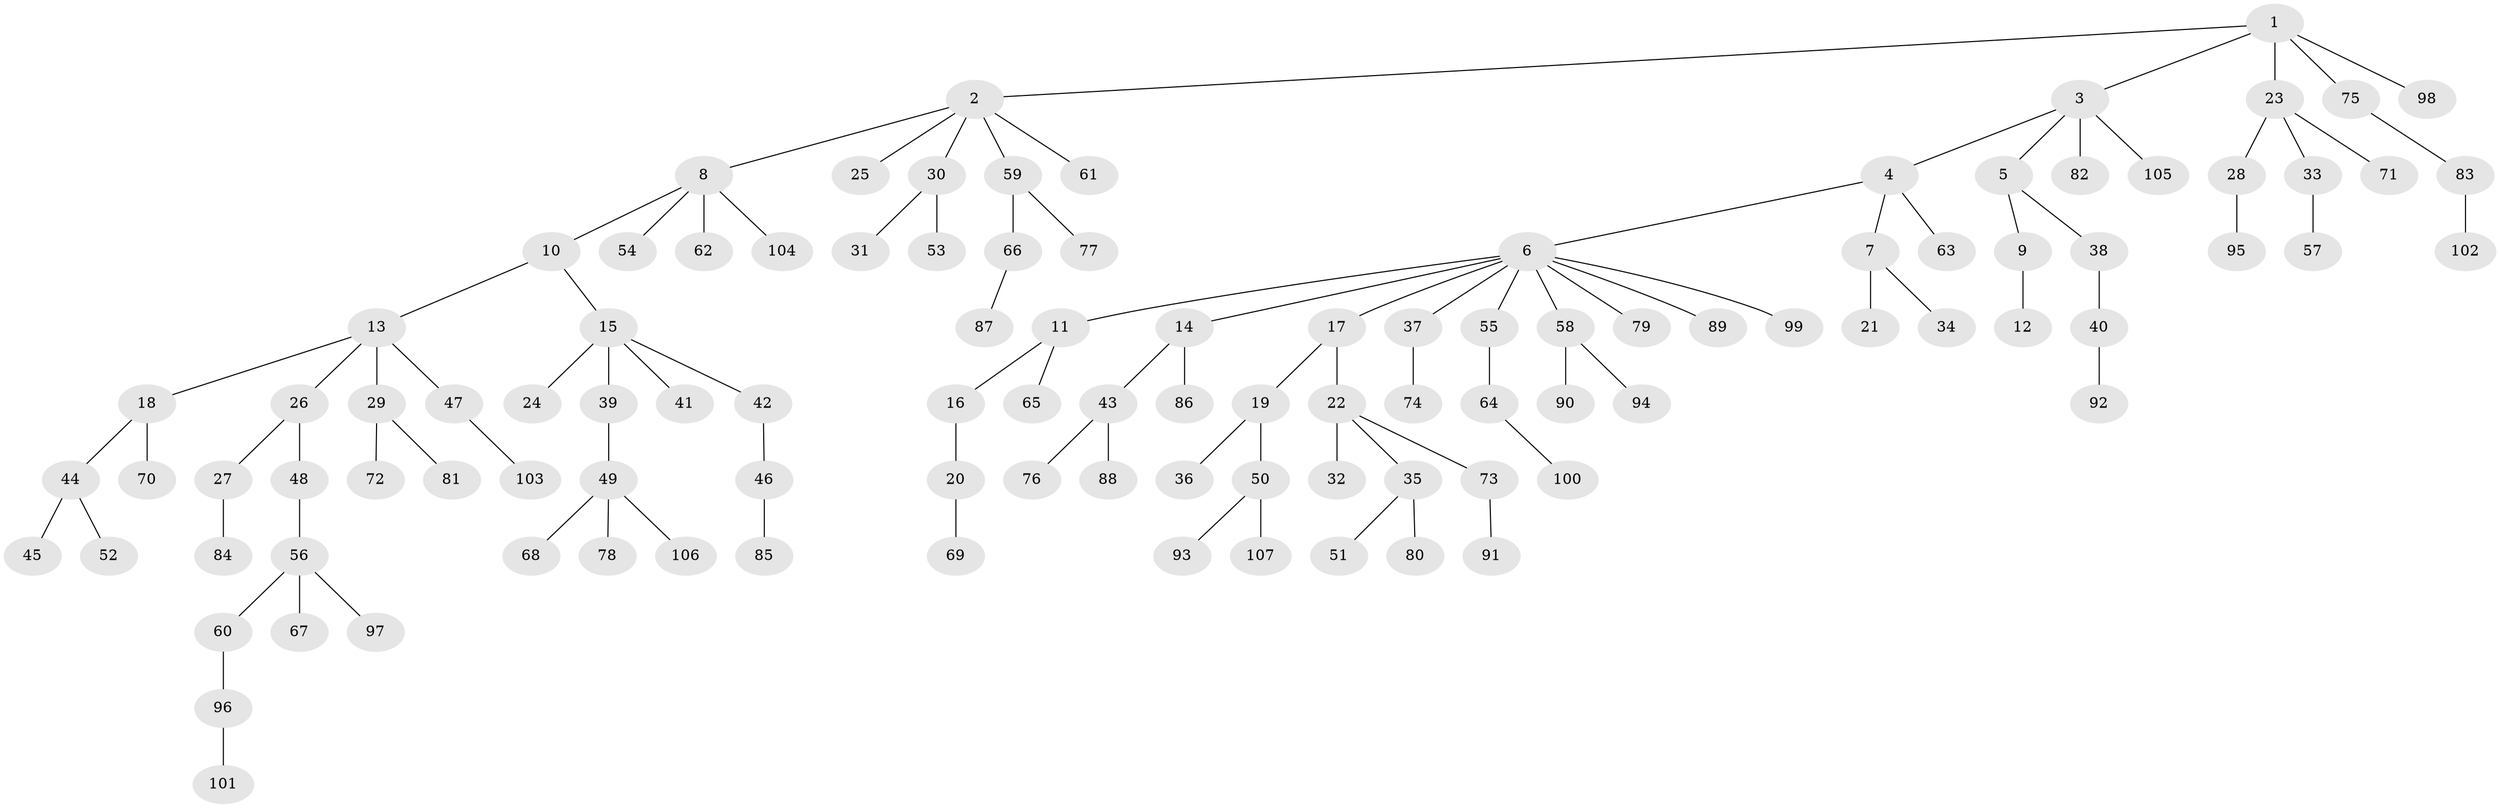 // Generated by graph-tools (version 1.1) at 2025/53/03/09/25 04:53:25]
// undirected, 107 vertices, 106 edges
graph export_dot {
graph [start="1"]
  node [color=gray90,style=filled];
  1;
  2;
  3;
  4;
  5;
  6;
  7;
  8;
  9;
  10;
  11;
  12;
  13;
  14;
  15;
  16;
  17;
  18;
  19;
  20;
  21;
  22;
  23;
  24;
  25;
  26;
  27;
  28;
  29;
  30;
  31;
  32;
  33;
  34;
  35;
  36;
  37;
  38;
  39;
  40;
  41;
  42;
  43;
  44;
  45;
  46;
  47;
  48;
  49;
  50;
  51;
  52;
  53;
  54;
  55;
  56;
  57;
  58;
  59;
  60;
  61;
  62;
  63;
  64;
  65;
  66;
  67;
  68;
  69;
  70;
  71;
  72;
  73;
  74;
  75;
  76;
  77;
  78;
  79;
  80;
  81;
  82;
  83;
  84;
  85;
  86;
  87;
  88;
  89;
  90;
  91;
  92;
  93;
  94;
  95;
  96;
  97;
  98;
  99;
  100;
  101;
  102;
  103;
  104;
  105;
  106;
  107;
  1 -- 2;
  1 -- 3;
  1 -- 23;
  1 -- 75;
  1 -- 98;
  2 -- 8;
  2 -- 25;
  2 -- 30;
  2 -- 59;
  2 -- 61;
  3 -- 4;
  3 -- 5;
  3 -- 82;
  3 -- 105;
  4 -- 6;
  4 -- 7;
  4 -- 63;
  5 -- 9;
  5 -- 38;
  6 -- 11;
  6 -- 14;
  6 -- 17;
  6 -- 37;
  6 -- 55;
  6 -- 58;
  6 -- 79;
  6 -- 89;
  6 -- 99;
  7 -- 21;
  7 -- 34;
  8 -- 10;
  8 -- 54;
  8 -- 62;
  8 -- 104;
  9 -- 12;
  10 -- 13;
  10 -- 15;
  11 -- 16;
  11 -- 65;
  13 -- 18;
  13 -- 26;
  13 -- 29;
  13 -- 47;
  14 -- 43;
  14 -- 86;
  15 -- 24;
  15 -- 39;
  15 -- 41;
  15 -- 42;
  16 -- 20;
  17 -- 19;
  17 -- 22;
  18 -- 44;
  18 -- 70;
  19 -- 36;
  19 -- 50;
  20 -- 69;
  22 -- 32;
  22 -- 35;
  22 -- 73;
  23 -- 28;
  23 -- 33;
  23 -- 71;
  26 -- 27;
  26 -- 48;
  27 -- 84;
  28 -- 95;
  29 -- 72;
  29 -- 81;
  30 -- 31;
  30 -- 53;
  33 -- 57;
  35 -- 51;
  35 -- 80;
  37 -- 74;
  38 -- 40;
  39 -- 49;
  40 -- 92;
  42 -- 46;
  43 -- 76;
  43 -- 88;
  44 -- 45;
  44 -- 52;
  46 -- 85;
  47 -- 103;
  48 -- 56;
  49 -- 68;
  49 -- 78;
  49 -- 106;
  50 -- 93;
  50 -- 107;
  55 -- 64;
  56 -- 60;
  56 -- 67;
  56 -- 97;
  58 -- 90;
  58 -- 94;
  59 -- 66;
  59 -- 77;
  60 -- 96;
  64 -- 100;
  66 -- 87;
  73 -- 91;
  75 -- 83;
  83 -- 102;
  96 -- 101;
}
